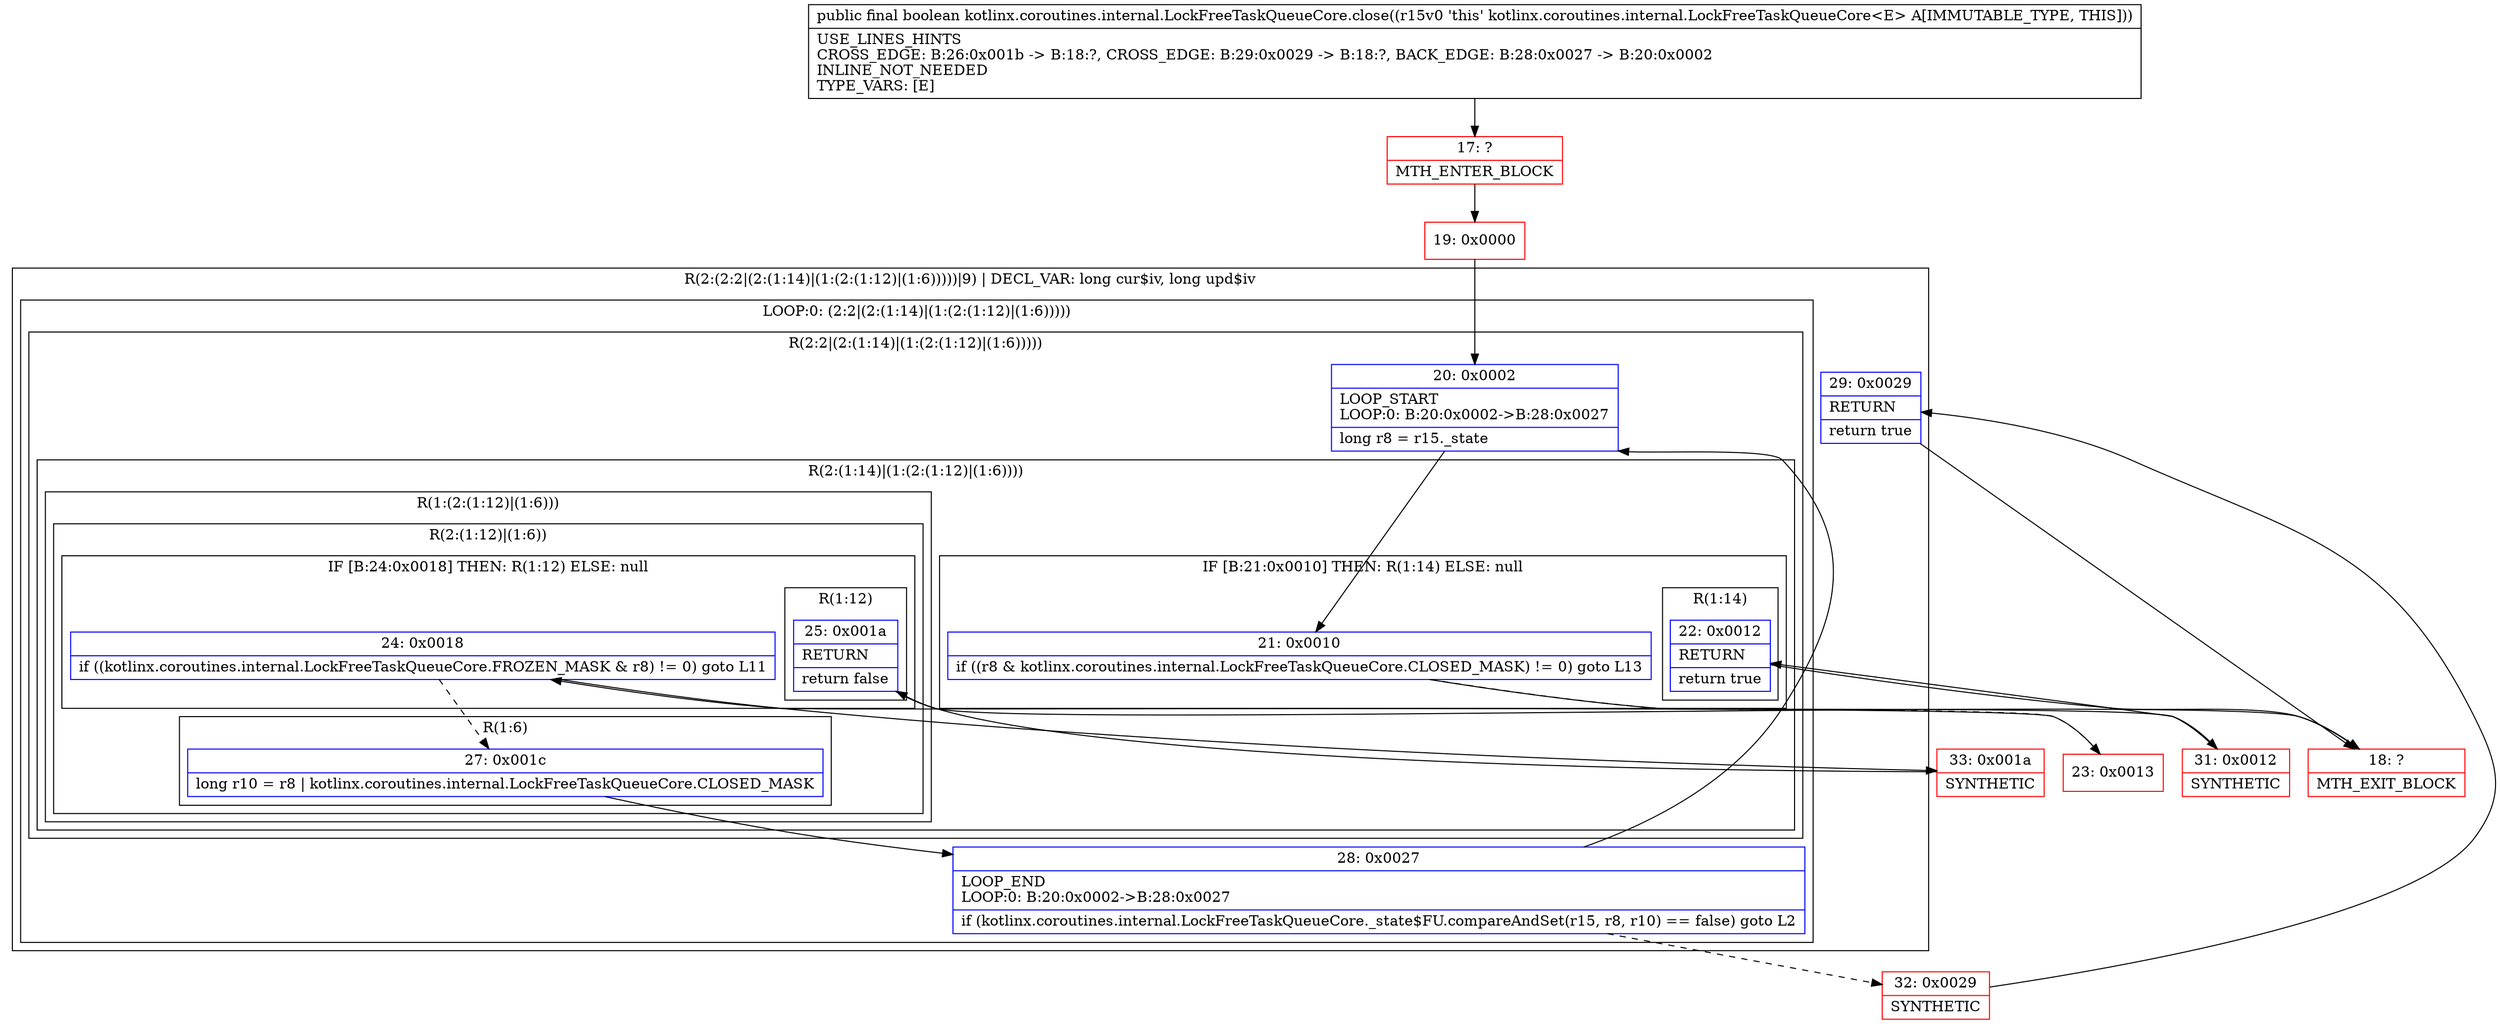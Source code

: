 digraph "CFG forkotlinx.coroutines.internal.LockFreeTaskQueueCore.close()Z" {
subgraph cluster_Region_2120166081 {
label = "R(2:(2:2|(2:(1:14)|(1:(2:(1:12)|(1:6)))))|9) | DECL_VAR: long cur$iv, long upd$iv\l";
node [shape=record,color=blue];
subgraph cluster_LoopRegion_300029247 {
label = "LOOP:0: (2:2|(2:(1:14)|(1:(2:(1:12)|(1:6)))))";
node [shape=record,color=blue];
Node_28 [shape=record,label="{28\:\ 0x0027|LOOP_END\lLOOP:0: B:20:0x0002\-\>B:28:0x0027\l|if (kotlinx.coroutines.internal.LockFreeTaskQueueCore._state$FU.compareAndSet(r15, r8, r10) == false) goto L2\l}"];
subgraph cluster_Region_846794855 {
label = "R(2:2|(2:(1:14)|(1:(2:(1:12)|(1:6)))))";
node [shape=record,color=blue];
Node_20 [shape=record,label="{20\:\ 0x0002|LOOP_START\lLOOP:0: B:20:0x0002\-\>B:28:0x0027\l|long r8 = r15._state\l}"];
subgraph cluster_Region_355007339 {
label = "R(2:(1:14)|(1:(2:(1:12)|(1:6))))";
node [shape=record,color=blue];
subgraph cluster_IfRegion_1176997352 {
label = "IF [B:21:0x0010] THEN: R(1:14) ELSE: null";
node [shape=record,color=blue];
Node_21 [shape=record,label="{21\:\ 0x0010|if ((r8 & kotlinx.coroutines.internal.LockFreeTaskQueueCore.CLOSED_MASK) != 0) goto L13\l}"];
subgraph cluster_Region_171091112 {
label = "R(1:14)";
node [shape=record,color=blue];
Node_22 [shape=record,label="{22\:\ 0x0012|RETURN\l|return true\l}"];
}
}
subgraph cluster_Region_654557014 {
label = "R(1:(2:(1:12)|(1:6)))";
node [shape=record,color=blue];
subgraph cluster_Region_537755733 {
label = "R(2:(1:12)|(1:6))";
node [shape=record,color=blue];
subgraph cluster_IfRegion_1327463598 {
label = "IF [B:24:0x0018] THEN: R(1:12) ELSE: null";
node [shape=record,color=blue];
Node_24 [shape=record,label="{24\:\ 0x0018|if ((kotlinx.coroutines.internal.LockFreeTaskQueueCore.FROZEN_MASK & r8) != 0) goto L11\l}"];
subgraph cluster_Region_1915536540 {
label = "R(1:12)";
node [shape=record,color=blue];
Node_25 [shape=record,label="{25\:\ 0x001a|RETURN\l|return false\l}"];
}
}
subgraph cluster_Region_899659522 {
label = "R(1:6)";
node [shape=record,color=blue];
Node_27 [shape=record,label="{27\:\ 0x001c|long r10 = r8 \| kotlinx.coroutines.internal.LockFreeTaskQueueCore.CLOSED_MASK\l}"];
}
}
}
}
}
}
Node_29 [shape=record,label="{29\:\ 0x0029|RETURN\l|return true\l}"];
}
Node_17 [shape=record,color=red,label="{17\:\ ?|MTH_ENTER_BLOCK\l}"];
Node_19 [shape=record,color=red,label="{19\:\ 0x0000}"];
Node_23 [shape=record,color=red,label="{23\:\ 0x0013}"];
Node_32 [shape=record,color=red,label="{32\:\ 0x0029|SYNTHETIC\l}"];
Node_18 [shape=record,color=red,label="{18\:\ ?|MTH_EXIT_BLOCK\l}"];
Node_33 [shape=record,color=red,label="{33\:\ 0x001a|SYNTHETIC\l}"];
Node_31 [shape=record,color=red,label="{31\:\ 0x0012|SYNTHETIC\l}"];
MethodNode[shape=record,label="{public final boolean kotlinx.coroutines.internal.LockFreeTaskQueueCore.close((r15v0 'this' kotlinx.coroutines.internal.LockFreeTaskQueueCore\<E\> A[IMMUTABLE_TYPE, THIS]))  | USE_LINES_HINTS\lCROSS_EDGE: B:26:0x001b \-\> B:18:?, CROSS_EDGE: B:29:0x0029 \-\> B:18:?, BACK_EDGE: B:28:0x0027 \-\> B:20:0x0002\lINLINE_NOT_NEEDED\lTYPE_VARS: [E]\l}"];
MethodNode -> Node_17;Node_28 -> Node_20;
Node_28 -> Node_32[style=dashed];
Node_20 -> Node_21;
Node_21 -> Node_23[style=dashed];
Node_21 -> Node_31;
Node_22 -> Node_18;
Node_24 -> Node_27[style=dashed];
Node_24 -> Node_33;
Node_25 -> Node_18;
Node_27 -> Node_28;
Node_29 -> Node_18;
Node_17 -> Node_19;
Node_19 -> Node_20;
Node_23 -> Node_24;
Node_32 -> Node_29;
Node_33 -> Node_25;
Node_31 -> Node_22;
}


